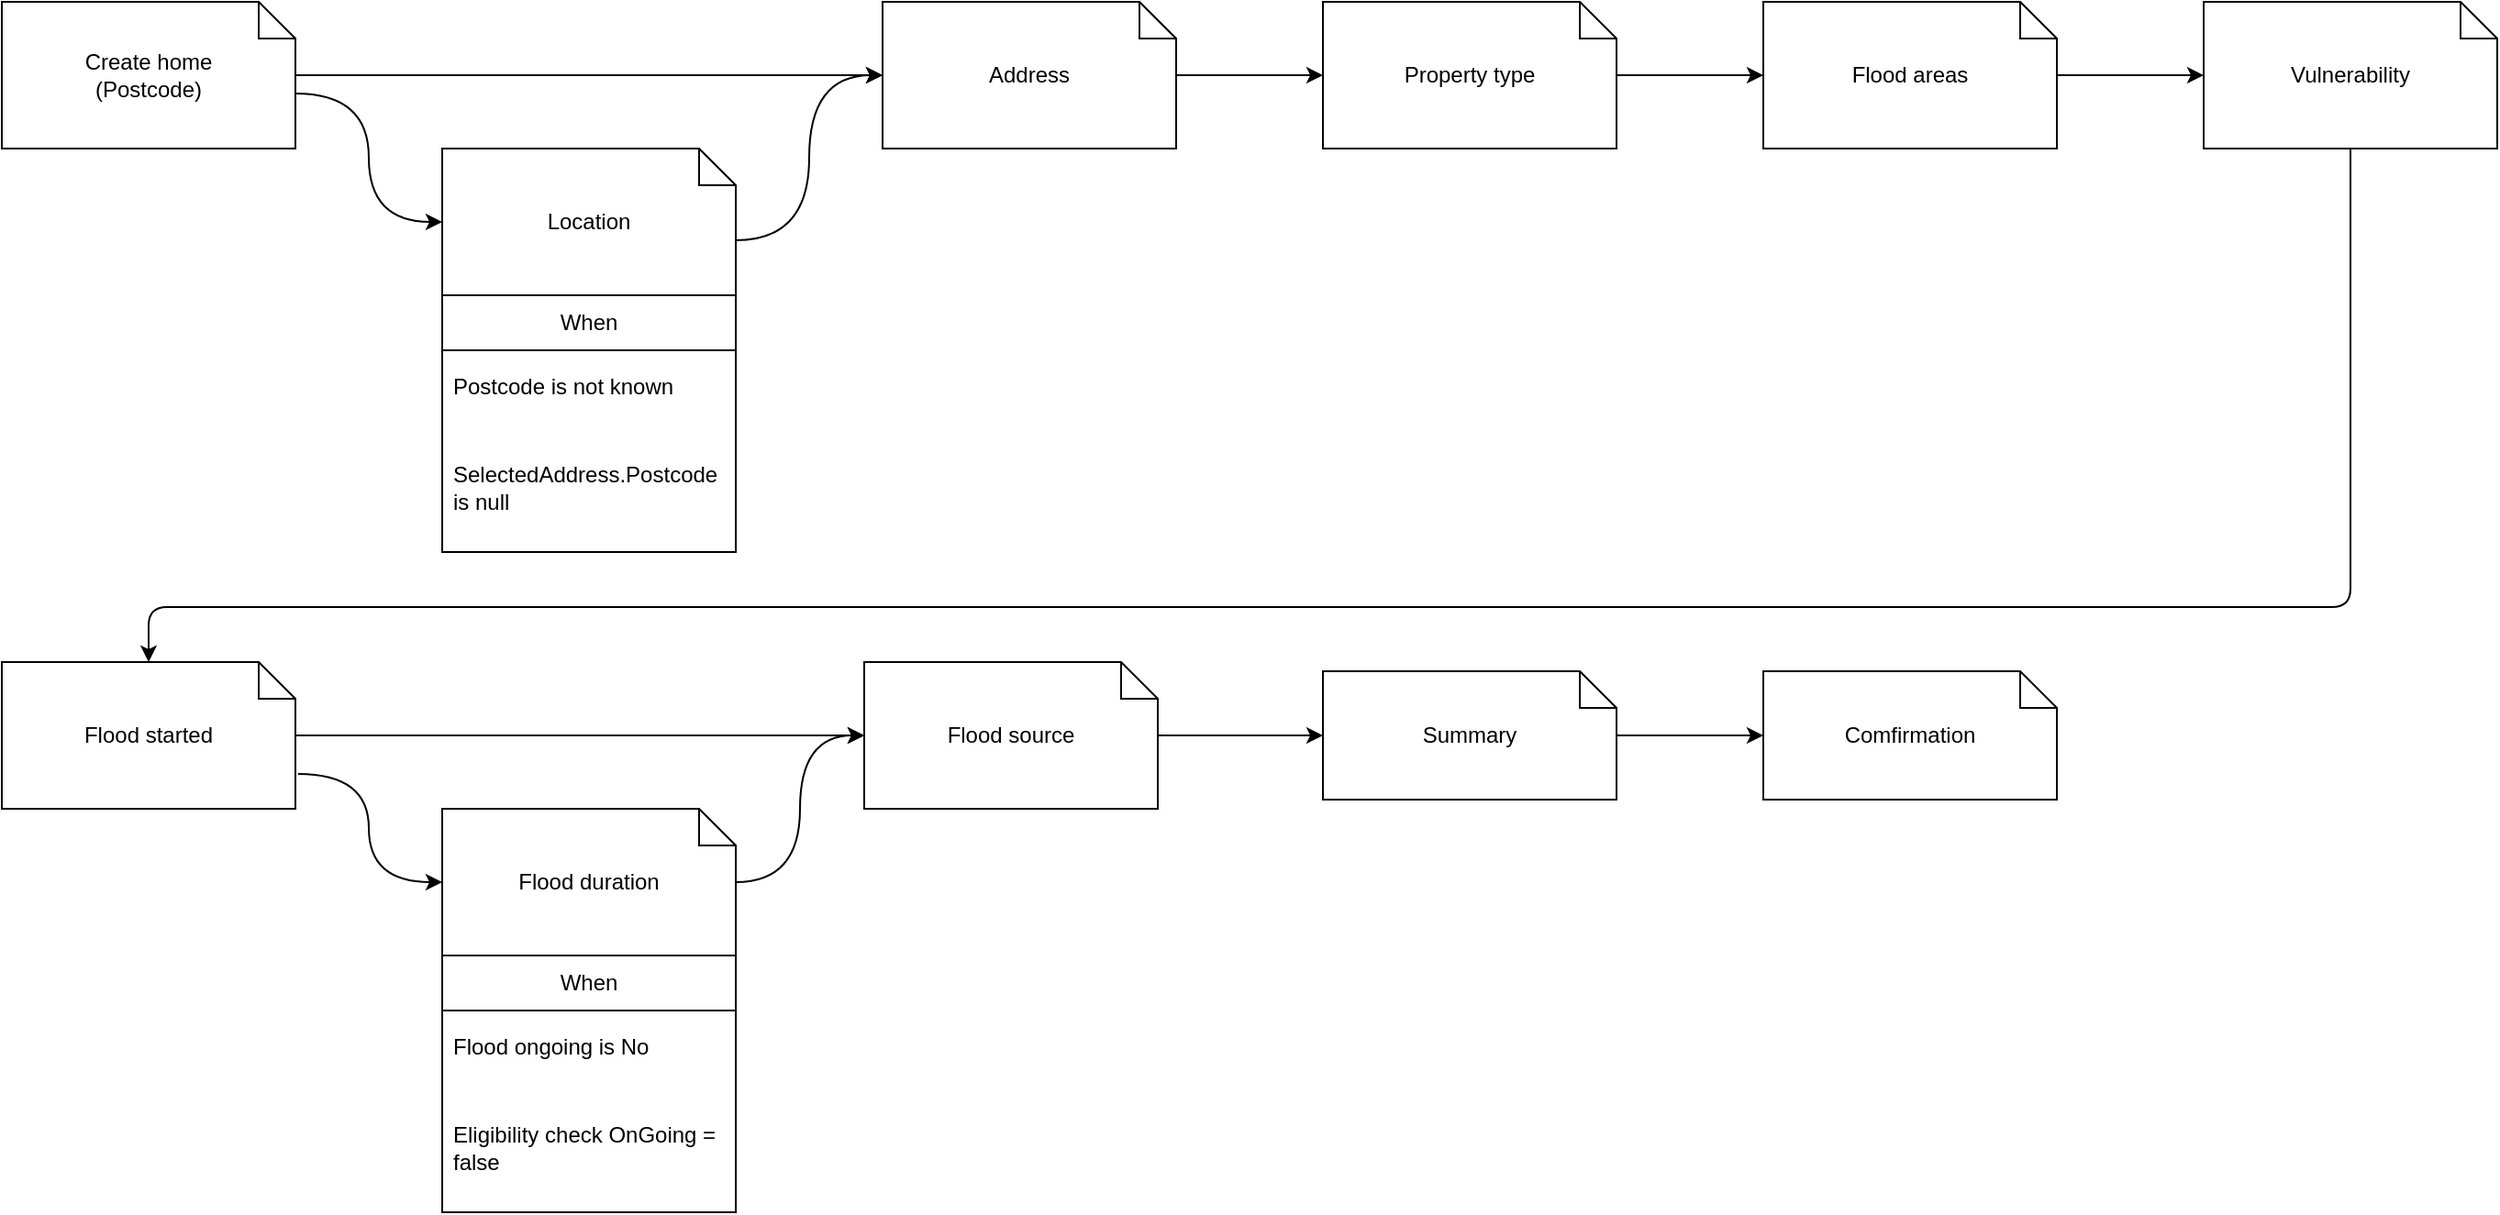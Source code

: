 <mxfile>
    <diagram id="mbynM6EiDv0cm4Cm7i9c" name="Page-1">
        <mxGraphModel dx="1711" dy="630" grid="1" gridSize="10" guides="1" tooltips="1" connect="1" arrows="1" fold="1" page="1" pageScale="1" pageWidth="1169" pageHeight="827" math="0" shadow="0">
            <root>
                <mxCell id="0"/>
                <mxCell id="1" parent="0"/>
                <mxCell id="137" value="" style="edgeStyle=none;html=1;" edge="1" parent="1" source="PeakDepth" target="Summary">
                    <mxGeometry relative="1" as="geometry"/>
                </mxCell>
                <object label="Flood source" id="PeakDepth">
                    <mxCell style="shape=note;size=20;whiteSpace=wrap;html=1;strokeColor=default;align=center;verticalAlign=middle;fontFamily=Helvetica;fontSize=12;fontColor=default;fillColor=default;" parent="1" vertex="1">
                        <mxGeometry x="510" y="560" width="160" height="80" as="geometry"/>
                    </mxCell>
                </object>
                <mxCell id="78" value="" style="edgeStyle=none;html=1;entryX=0;entryY=0.5;entryDx=0;entryDy=0;entryPerimeter=0;" parent="1" source="InvestigationHome" target="Destination" edge="1">
                    <mxGeometry relative="1" as="geometry">
                        <mxPoint x="280" y="240" as="targetPoint"/>
                    </mxGeometry>
                </mxCell>
                <object label="Create home&lt;div&gt;(Postcode)&lt;/div&gt;" id="InvestigationHome">
                    <mxCell style="shape=note;size=20;whiteSpace=wrap;html=1;direction=east;strokeOpacity=100;" parent="1" vertex="1">
                        <mxGeometry x="40" y="200" width="160" height="80" as="geometry"/>
                    </mxCell>
                </object>
                <mxCell id="109" value="" style="edgeStyle=none;html=1;" parent="1" source="Destination" target="DamageToVehicles" edge="1">
                    <mxGeometry relative="1" as="geometry"/>
                </mxCell>
                <object label="Address" id="Destination">
                    <mxCell style="shape=note;size=20;whiteSpace=wrap;html=1;direction=east;" parent="1" vertex="1">
                        <mxGeometry x="520" y="200" width="160" height="80" as="geometry"/>
                    </mxCell>
                </object>
                <mxCell id="130" value="" style="edgeStyle=none;html=1;" parent="1" source="DamageToVehicles" target="126" edge="1">
                    <mxGeometry relative="1" as="geometry"/>
                </mxCell>
                <object label="Property type" id="DamageToVehicles">
                    <mxCell style="shape=note;size=20;whiteSpace=wrap;html=1;direction=east;" parent="1" vertex="1">
                        <mxGeometry x="760" y="200" width="160" height="80" as="geometry"/>
                    </mxCell>
                </object>
                <object label="Comfirmation" id="Confirmation">
                    <mxCell style="shape=note;size=20;whiteSpace=wrap;html=1;direction=east;" parent="1" vertex="1">
                        <mxGeometry x="1000" y="565" width="160" height="70" as="geometry"/>
                    </mxCell>
                </object>
                <mxCell id="89" value="" style="edgeStyle=none;html=1;" parent="1" source="Summary" target="Confirmation" edge="1">
                    <mxGeometry relative="1" as="geometry"/>
                </mxCell>
                <object label="Summary" id="Summary">
                    <mxCell style="shape=note;size=20;whiteSpace=wrap;html=1;direction=east;" parent="1" vertex="1">
                        <mxGeometry x="760" y="565" width="160" height="70" as="geometry"/>
                    </mxCell>
                </object>
                <object label="Location" id="120">
                    <mxCell style="shape=note;size=20;whiteSpace=wrap;html=1;direction=east;" parent="1" vertex="1">
                        <mxGeometry x="280" y="280" width="160" height="80" as="geometry"/>
                    </mxCell>
                </object>
                <object label="When" id="121">
                    <mxCell style="swimlane;fontStyle=0;childLayout=stackLayout;horizontal=1;startSize=30;horizontalStack=0;resizeParent=1;resizeParentMax=0;resizeLast=0;collapsible=1;marginBottom=0;whiteSpace=wrap;html=1;" parent="1" vertex="1">
                        <mxGeometry x="280" y="360" width="160" height="140" as="geometry">
                            <mxRectangle x="40" y="110" width="160" height="30" as="alternateBounds"/>
                        </mxGeometry>
                    </mxCell>
                </object>
                <mxCell id="122" value="Postcode is not known" style="text;strokeColor=none;fillColor=none;align=left;verticalAlign=middle;spacingLeft=4;spacingRight=4;overflow=hidden;points=[[0,0.5],[1,0.5]];portConstraint=eastwest;rotatable=0;whiteSpace=wrap;html=1;" parent="121" vertex="1">
                    <mxGeometry y="30" width="160" height="40" as="geometry"/>
                </mxCell>
                <mxCell id="123" value="SelectedAddress.Postcode is null" style="text;strokeColor=none;fillColor=none;align=left;verticalAlign=middle;spacingLeft=4;spacingRight=4;overflow=hidden;points=[[0,0.5],[1,0.5]];portConstraint=eastwest;rotatable=0;whiteSpace=wrap;html=1;" parent="121" vertex="1">
                    <mxGeometry y="70" width="160" height="70" as="geometry"/>
                </mxCell>
                <mxCell id="124" style="edgeStyle=orthogonalEdgeStyle;html=1;exitX=0;exitY=0;exitDx=160;exitDy=50;exitPerimeter=0;entryX=0;entryY=0.5;entryDx=0;entryDy=0;entryPerimeter=0;curved=1;" parent="1" source="InvestigationHome" target="120" edge="1">
                    <mxGeometry relative="1" as="geometry"/>
                </mxCell>
                <mxCell id="125" style="edgeStyle=orthogonalEdgeStyle;html=1;exitX=0;exitY=0;exitDx=160;exitDy=50;exitPerimeter=0;entryX=0;entryY=0.5;entryDx=0;entryDy=0;entryPerimeter=0;curved=1;" parent="1" source="120" target="Destination" edge="1">
                    <mxGeometry relative="1" as="geometry"/>
                </mxCell>
                <mxCell id="131" value="" style="edgeStyle=none;html=1;" parent="1" source="126" target="128" edge="1">
                    <mxGeometry relative="1" as="geometry"/>
                </mxCell>
                <object label="Flood areas" id="126">
                    <mxCell style="shape=note;size=20;whiteSpace=wrap;html=1;direction=east;" parent="1" vertex="1">
                        <mxGeometry x="1000" y="200" width="160" height="80" as="geometry"/>
                    </mxCell>
                </object>
                <mxCell id="134" value="" style="edgeStyle=orthogonalEdgeStyle;html=1;curved=1;" edge="1" parent="1" source="127" target="PeakDepth">
                    <mxGeometry relative="1" as="geometry"/>
                </mxCell>
                <object label="Flood duration" id="127">
                    <mxCell style="shape=note;size=20;whiteSpace=wrap;html=1;direction=east;" parent="1" vertex="1">
                        <mxGeometry x="280" y="640" width="160" height="80" as="geometry"/>
                    </mxCell>
                </object>
                <mxCell id="132" value="" style="edgeStyle=orthogonalEdgeStyle;html=1;" parent="1" source="128" target="129" edge="1">
                    <mxGeometry relative="1" as="geometry">
                        <Array as="points">
                            <mxPoint x="1320" y="530"/>
                            <mxPoint x="120" y="530"/>
                        </Array>
                    </mxGeometry>
                </mxCell>
                <object label="Vulnerability" id="128">
                    <mxCell style="shape=note;size=20;whiteSpace=wrap;html=1;direction=east;" parent="1" vertex="1">
                        <mxGeometry x="1240" y="200" width="160" height="80" as="geometry"/>
                    </mxCell>
                </object>
                <mxCell id="133" value="" style="edgeStyle=orthogonalEdgeStyle;html=1;curved=1;exitX=1.009;exitY=0.762;exitDx=0;exitDy=0;exitPerimeter=0;" edge="1" parent="1" source="129" target="127">
                    <mxGeometry relative="1" as="geometry">
                        <mxPoint x="140" y="700" as="sourcePoint"/>
                    </mxGeometry>
                </mxCell>
                <mxCell id="138" style="edgeStyle=none;html=1;exitX=0.979;exitY=0.5;exitDx=0;exitDy=0;exitPerimeter=0;" edge="1" parent="1" source="129" target="PeakDepth">
                    <mxGeometry relative="1" as="geometry">
                        <mxPoint x="240" y="580" as="sourcePoint"/>
                    </mxGeometry>
                </mxCell>
                <object label="Flood started" id="129">
                    <mxCell style="shape=note;size=20;whiteSpace=wrap;html=1;direction=east;" parent="1" vertex="1">
                        <mxGeometry x="40" y="560" width="160" height="80" as="geometry"/>
                    </mxCell>
                </object>
                <object label="When" id="139">
                    <mxCell style="swimlane;fontStyle=0;childLayout=stackLayout;horizontal=1;startSize=30;horizontalStack=0;resizeParent=1;resizeParentMax=0;resizeLast=0;collapsible=1;marginBottom=0;whiteSpace=wrap;html=1;" vertex="1" parent="1">
                        <mxGeometry x="280" y="720" width="160" height="140" as="geometry">
                            <mxRectangle x="40" y="110" width="160" height="30" as="alternateBounds"/>
                        </mxGeometry>
                    </mxCell>
                </object>
                <mxCell id="140" value="Flood ongoing is No" style="text;strokeColor=none;fillColor=none;align=left;verticalAlign=middle;spacingLeft=4;spacingRight=4;overflow=hidden;points=[[0,0.5],[1,0.5]];portConstraint=eastwest;rotatable=0;whiteSpace=wrap;html=1;" vertex="1" parent="139">
                    <mxGeometry y="30" width="160" height="40" as="geometry"/>
                </mxCell>
                <mxCell id="141" value="Eligibility check OnGoing = false" style="text;strokeColor=none;fillColor=none;align=left;verticalAlign=middle;spacingLeft=4;spacingRight=4;overflow=hidden;points=[[0,0.5],[1,0.5]];portConstraint=eastwest;rotatable=0;whiteSpace=wrap;html=1;" vertex="1" parent="139">
                    <mxGeometry y="70" width="160" height="70" as="geometry"/>
                </mxCell>
            </root>
        </mxGraphModel>
    </diagram>
</mxfile>